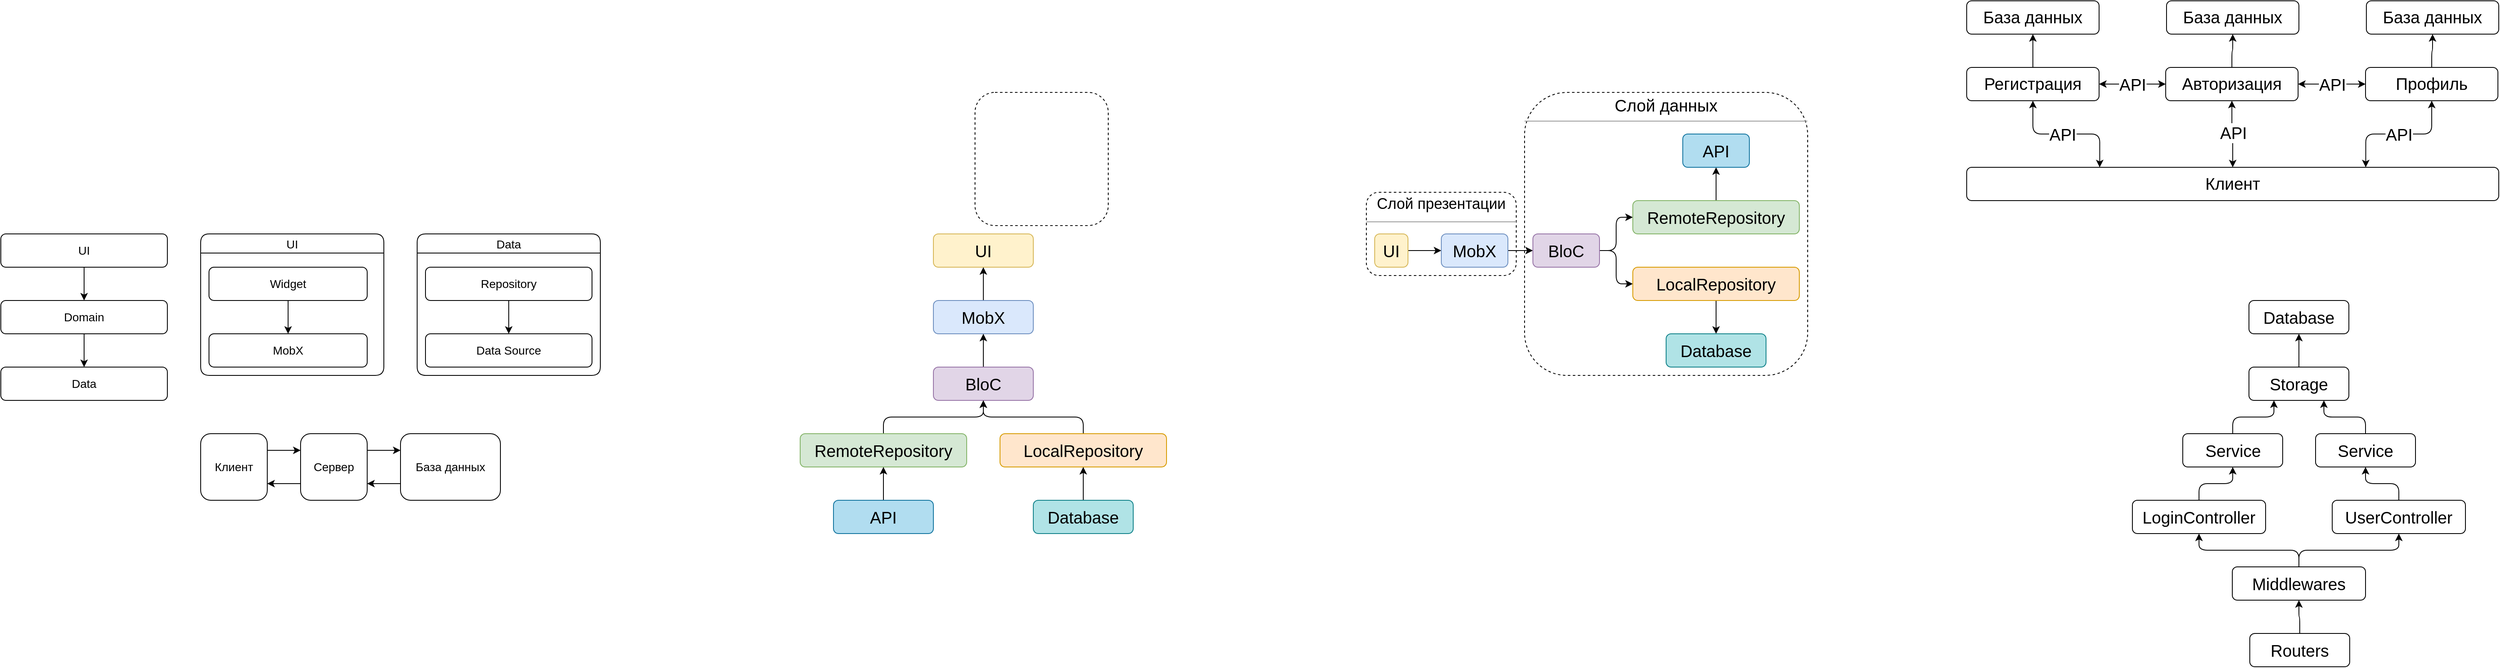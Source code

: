 <mxfile version="18.1.3" type="github">
  <diagram id="LPZCL1bj1sSWu9kygxX8" name="Page-1">
    <mxGraphModel dx="788" dy="1730" grid="1" gridSize="10" guides="1" tooltips="1" connect="1" arrows="1" fold="1" page="1" pageScale="1" pageWidth="827" pageHeight="1169" math="0" shadow="0">
      <root>
        <mxCell id="0" />
        <mxCell id="1" parent="0" />
        <mxCell id="qOLf-mq5q5zeJwDgDP6q-23" value="UI" style="swimlane;rounded=1;fontStyle=0;fontSize=14;" parent="1" vertex="1">
          <mxGeometry x="360" y="80" width="220" height="170" as="geometry" />
        </mxCell>
        <mxCell id="qOLf-mq5q5zeJwDgDP6q-24" value="&lt;font style=&quot;font-size: 14px&quot;&gt;MobX&lt;/font&gt;" style="rounded=1;whiteSpace=wrap;html=1;" parent="qOLf-mq5q5zeJwDgDP6q-23" vertex="1">
          <mxGeometry x="10" y="120" width="190" height="40" as="geometry" />
        </mxCell>
        <mxCell id="qOLf-mq5q5zeJwDgDP6q-13" value="&lt;font style=&quot;font-size: 14px&quot;&gt;Widget&lt;/font&gt;" style="rounded=1;whiteSpace=wrap;html=1;" parent="qOLf-mq5q5zeJwDgDP6q-23" vertex="1">
          <mxGeometry x="10" y="40" width="190" height="40" as="geometry" />
        </mxCell>
        <mxCell id="qOLf-mq5q5zeJwDgDP6q-25" value="" style="edgeStyle=orthogonalEdgeStyle;rounded=1;orthogonalLoop=1;jettySize=auto;html=1;" parent="qOLf-mq5q5zeJwDgDP6q-23" source="qOLf-mq5q5zeJwDgDP6q-13" target="qOLf-mq5q5zeJwDgDP6q-24" edge="1">
          <mxGeometry relative="1" as="geometry" />
        </mxCell>
        <mxCell id="qOLf-mq5q5zeJwDgDP6q-26" value="" style="group;rounded=1;" parent="1" vertex="1" connectable="0">
          <mxGeometry x="120" y="80" width="200" height="200" as="geometry" />
        </mxCell>
        <mxCell id="qOLf-mq5q5zeJwDgDP6q-1" value="&lt;font style=&quot;font-size: 14px&quot;&gt;UI&lt;/font&gt;" style="rounded=1;whiteSpace=wrap;html=1;" parent="qOLf-mq5q5zeJwDgDP6q-26" vertex="1">
          <mxGeometry width="200" height="40" as="geometry" />
        </mxCell>
        <mxCell id="qOLf-mq5q5zeJwDgDP6q-2" value="&lt;font style=&quot;font-size: 14px&quot;&gt;Domain&lt;/font&gt;" style="rounded=1;whiteSpace=wrap;html=1;" parent="qOLf-mq5q5zeJwDgDP6q-26" vertex="1">
          <mxGeometry y="80" width="200" height="40" as="geometry" />
        </mxCell>
        <mxCell id="qOLf-mq5q5zeJwDgDP6q-11" value="" style="edgeStyle=orthogonalEdgeStyle;rounded=1;orthogonalLoop=1;jettySize=auto;html=1;" parent="qOLf-mq5q5zeJwDgDP6q-26" source="qOLf-mq5q5zeJwDgDP6q-1" target="qOLf-mq5q5zeJwDgDP6q-2" edge="1">
          <mxGeometry relative="1" as="geometry" />
        </mxCell>
        <mxCell id="qOLf-mq5q5zeJwDgDP6q-3" value="&lt;font style=&quot;font-size: 14px&quot;&gt;Data&lt;/font&gt;" style="rounded=1;whiteSpace=wrap;html=1;" parent="qOLf-mq5q5zeJwDgDP6q-26" vertex="1">
          <mxGeometry y="160" width="200" height="40" as="geometry" />
        </mxCell>
        <mxCell id="qOLf-mq5q5zeJwDgDP6q-12" value="" style="edgeStyle=orthogonalEdgeStyle;rounded=1;orthogonalLoop=1;jettySize=auto;html=1;" parent="qOLf-mq5q5zeJwDgDP6q-26" source="qOLf-mq5q5zeJwDgDP6q-2" target="qOLf-mq5q5zeJwDgDP6q-3" edge="1">
          <mxGeometry relative="1" as="geometry" />
        </mxCell>
        <mxCell id="qOLf-mq5q5zeJwDgDP6q-27" value="Data" style="swimlane;rounded=1;fontStyle=0;fontSize=14;" parent="1" vertex="1">
          <mxGeometry x="620" y="80" width="220" height="170" as="geometry" />
        </mxCell>
        <mxCell id="qOLf-mq5q5zeJwDgDP6q-28" value="&lt;font style=&quot;font-size: 14px&quot;&gt;Data Source&lt;/font&gt;" style="rounded=1;whiteSpace=wrap;html=1;" parent="qOLf-mq5q5zeJwDgDP6q-27" vertex="1">
          <mxGeometry x="10" y="120" width="200" height="40" as="geometry" />
        </mxCell>
        <mxCell id="qOLf-mq5q5zeJwDgDP6q-29" value="&lt;font style=&quot;font-size: 14px&quot;&gt;Repository&lt;/font&gt;" style="rounded=1;whiteSpace=wrap;html=1;" parent="qOLf-mq5q5zeJwDgDP6q-27" vertex="1">
          <mxGeometry x="10" y="40" width="200" height="40" as="geometry" />
        </mxCell>
        <mxCell id="qOLf-mq5q5zeJwDgDP6q-30" value="" style="edgeStyle=orthogonalEdgeStyle;rounded=1;orthogonalLoop=1;jettySize=auto;html=1;" parent="qOLf-mq5q5zeJwDgDP6q-27" source="qOLf-mq5q5zeJwDgDP6q-29" target="qOLf-mq5q5zeJwDgDP6q-28" edge="1">
          <mxGeometry relative="1" as="geometry" />
        </mxCell>
        <mxCell id="Rb2n_aNkoKd0YVtxUsO5-4" style="edgeStyle=orthogonalEdgeStyle;rounded=1;orthogonalLoop=1;jettySize=auto;html=1;exitX=1;exitY=0.25;exitDx=0;exitDy=0;entryX=0;entryY=0.25;entryDx=0;entryDy=0;" parent="1" source="Rb2n_aNkoKd0YVtxUsO5-1" target="Rb2n_aNkoKd0YVtxUsO5-2" edge="1">
          <mxGeometry relative="1" as="geometry" />
        </mxCell>
        <mxCell id="Rb2n_aNkoKd0YVtxUsO5-1" value="&lt;font style=&quot;font-size: 14px;&quot;&gt;Клиент&lt;/font&gt;" style="rounded=1;whiteSpace=wrap;html=1;" parent="1" vertex="1">
          <mxGeometry x="360" y="320" width="80" height="80" as="geometry" />
        </mxCell>
        <mxCell id="Rb2n_aNkoKd0YVtxUsO5-5" style="edgeStyle=orthogonalEdgeStyle;rounded=1;orthogonalLoop=1;jettySize=auto;html=1;exitX=1;exitY=0.25;exitDx=0;exitDy=0;entryX=0;entryY=0.25;entryDx=0;entryDy=0;" parent="1" source="Rb2n_aNkoKd0YVtxUsO5-2" target="Rb2n_aNkoKd0YVtxUsO5-3" edge="1">
          <mxGeometry relative="1" as="geometry" />
        </mxCell>
        <mxCell id="Rb2n_aNkoKd0YVtxUsO5-7" style="edgeStyle=orthogonalEdgeStyle;rounded=1;orthogonalLoop=1;jettySize=auto;html=1;exitX=0;exitY=0.75;exitDx=0;exitDy=0;entryX=1;entryY=0.75;entryDx=0;entryDy=0;" parent="1" source="Rb2n_aNkoKd0YVtxUsO5-2" target="Rb2n_aNkoKd0YVtxUsO5-1" edge="1">
          <mxGeometry relative="1" as="geometry" />
        </mxCell>
        <mxCell id="Rb2n_aNkoKd0YVtxUsO5-2" value="&lt;font style=&quot;font-size: 14px;&quot;&gt;Сервер&lt;/font&gt;" style="rounded=1;whiteSpace=wrap;html=1;" parent="1" vertex="1">
          <mxGeometry x="480" y="320" width="80" height="80" as="geometry" />
        </mxCell>
        <mxCell id="Rb2n_aNkoKd0YVtxUsO5-6" style="edgeStyle=orthogonalEdgeStyle;rounded=1;orthogonalLoop=1;jettySize=auto;html=1;exitX=0;exitY=0.75;exitDx=0;exitDy=0;entryX=1;entryY=0.75;entryDx=0;entryDy=0;" parent="1" source="Rb2n_aNkoKd0YVtxUsO5-3" target="Rb2n_aNkoKd0YVtxUsO5-2" edge="1">
          <mxGeometry relative="1" as="geometry" />
        </mxCell>
        <mxCell id="Rb2n_aNkoKd0YVtxUsO5-3" value="&lt;font style=&quot;font-size: 14px;&quot;&gt;База данных&lt;/font&gt;" style="rounded=1;whiteSpace=wrap;html=1;" parent="1" vertex="1">
          <mxGeometry x="600" y="320" width="120" height="80" as="geometry" />
        </mxCell>
        <mxCell id="vffTMuuCBhIWsqTr6Ogg-1" value="&lt;font style=&quot;font-size: 20px;&quot;&gt;UI&lt;/font&gt;" style="rounded=1;whiteSpace=wrap;html=1;fillColor=#fff2cc;strokeColor=#d6b656;" parent="1" vertex="1">
          <mxGeometry x="1240" y="80" width="120" height="40" as="geometry" />
        </mxCell>
        <mxCell id="vffTMuuCBhIWsqTr6Ogg-8" value="" style="edgeStyle=orthogonalEdgeStyle;rounded=1;orthogonalLoop=1;jettySize=auto;html=1;" parent="1" source="vffTMuuCBhIWsqTr6Ogg-2" target="vffTMuuCBhIWsqTr6Ogg-1" edge="1">
          <mxGeometry relative="1" as="geometry" />
        </mxCell>
        <mxCell id="vffTMuuCBhIWsqTr6Ogg-2" value="&lt;font style=&quot;font-size: 20px;&quot;&gt;MobX&lt;/font&gt;" style="rounded=1;whiteSpace=wrap;html=1;fillColor=#dae8fc;strokeColor=#6c8ebf;" parent="1" vertex="1">
          <mxGeometry x="1240" y="160" width="120" height="40" as="geometry" />
        </mxCell>
        <mxCell id="vffTMuuCBhIWsqTr6Ogg-9" value="" style="edgeStyle=orthogonalEdgeStyle;rounded=1;orthogonalLoop=1;jettySize=auto;html=1;" parent="1" source="vffTMuuCBhIWsqTr6Ogg-3" target="vffTMuuCBhIWsqTr6Ogg-2" edge="1">
          <mxGeometry relative="1" as="geometry" />
        </mxCell>
        <mxCell id="vffTMuuCBhIWsqTr6Ogg-3" value="&lt;font style=&quot;font-size: 20px;&quot;&gt;BloC&lt;/font&gt;" style="rounded=1;whiteSpace=wrap;html=1;fillColor=#e1d5e7;strokeColor=#9673a6;" parent="1" vertex="1">
          <mxGeometry x="1240" y="240" width="120" height="40" as="geometry" />
        </mxCell>
        <mxCell id="vffTMuuCBhIWsqTr6Ogg-12" style="edgeStyle=orthogonalEdgeStyle;rounded=1;orthogonalLoop=1;jettySize=auto;html=1;entryX=0.5;entryY=1;entryDx=0;entryDy=0;fontSize=20;" parent="1" source="vffTMuuCBhIWsqTr6Ogg-4" target="vffTMuuCBhIWsqTr6Ogg-3" edge="1">
          <mxGeometry relative="1" as="geometry" />
        </mxCell>
        <mxCell id="vffTMuuCBhIWsqTr6Ogg-4" value="&lt;font style=&quot;font-size: 20px;&quot;&gt;RemoteRepository&lt;/font&gt;" style="rounded=1;whiteSpace=wrap;html=1;fillColor=#d5e8d4;strokeColor=#82b366;" parent="1" vertex="1">
          <mxGeometry x="1080" y="320" width="200" height="40" as="geometry" />
        </mxCell>
        <mxCell id="vffTMuuCBhIWsqTr6Ogg-13" style="edgeStyle=orthogonalEdgeStyle;rounded=1;orthogonalLoop=1;jettySize=auto;html=1;entryX=0.5;entryY=1;entryDx=0;entryDy=0;fontSize=20;" parent="1" source="vffTMuuCBhIWsqTr6Ogg-5" target="vffTMuuCBhIWsqTr6Ogg-3" edge="1">
          <mxGeometry relative="1" as="geometry" />
        </mxCell>
        <mxCell id="vffTMuuCBhIWsqTr6Ogg-5" value="&lt;font style=&quot;font-size: 20px;&quot;&gt;LocalRepository&lt;/font&gt;" style="rounded=1;whiteSpace=wrap;html=1;fillColor=#ffe6cc;strokeColor=#d79b00;" parent="1" vertex="1">
          <mxGeometry x="1320" y="320" width="200" height="40" as="geometry" />
        </mxCell>
        <mxCell id="vffTMuuCBhIWsqTr6Ogg-10" value="" style="edgeStyle=orthogonalEdgeStyle;rounded=1;orthogonalLoop=1;jettySize=auto;html=1;fontSize=20;" parent="1" source="vffTMuuCBhIWsqTr6Ogg-6" target="vffTMuuCBhIWsqTr6Ogg-4" edge="1">
          <mxGeometry relative="1" as="geometry" />
        </mxCell>
        <mxCell id="vffTMuuCBhIWsqTr6Ogg-6" value="&lt;font style=&quot;font-size: 20px;&quot;&gt;API&lt;/font&gt;" style="rounded=1;whiteSpace=wrap;html=1;fillColor=#b1ddf0;strokeColor=#10739e;" parent="1" vertex="1">
          <mxGeometry x="1120" y="400" width="120" height="40" as="geometry" />
        </mxCell>
        <mxCell id="vffTMuuCBhIWsqTr6Ogg-11" value="" style="edgeStyle=orthogonalEdgeStyle;rounded=1;orthogonalLoop=1;jettySize=auto;html=1;fontSize=20;" parent="1" source="vffTMuuCBhIWsqTr6Ogg-7" target="vffTMuuCBhIWsqTr6Ogg-5" edge="1">
          <mxGeometry relative="1" as="geometry" />
        </mxCell>
        <mxCell id="vffTMuuCBhIWsqTr6Ogg-7" value="&lt;font style=&quot;font-size: 20px;&quot;&gt;Database&lt;/font&gt;" style="rounded=1;whiteSpace=wrap;html=1;fillColor=#b0e3e6;strokeColor=#0e8088;" parent="1" vertex="1">
          <mxGeometry x="1360" y="400" width="120" height="40" as="geometry" />
        </mxCell>
        <mxCell id="vffTMuuCBhIWsqTr6Ogg-15" value="" style="rounded=1;whiteSpace=wrap;html=1;fontSize=20;fillColor=none;dashed=1;" parent="1" vertex="1">
          <mxGeometry x="1290" y="-90" width="160" height="160" as="geometry" />
        </mxCell>
        <mxCell id="vffTMuuCBhIWsqTr6Ogg-39" style="edgeStyle=orthogonalEdgeStyle;rounded=1;orthogonalLoop=1;jettySize=auto;html=1;entryX=0;entryY=0.5;entryDx=0;entryDy=0;fontSize=18;" parent="1" source="vffTMuuCBhIWsqTr6Ogg-16" target="vffTMuuCBhIWsqTr6Ogg-18" edge="1">
          <mxGeometry relative="1" as="geometry" />
        </mxCell>
        <mxCell id="vffTMuuCBhIWsqTr6Ogg-16" value="&lt;font style=&quot;font-size: 20px;&quot;&gt;UI&lt;/font&gt;" style="rounded=1;whiteSpace=wrap;html=1;fillColor=#fff2cc;strokeColor=#d6b656;" parent="1" vertex="1">
          <mxGeometry x="1770" y="80" width="40" height="40" as="geometry" />
        </mxCell>
        <mxCell id="vffTMuuCBhIWsqTr6Ogg-40" style="edgeStyle=orthogonalEdgeStyle;rounded=1;orthogonalLoop=1;jettySize=auto;html=1;entryX=0;entryY=0.5;entryDx=0;entryDy=0;fontSize=18;" parent="1" source="vffTMuuCBhIWsqTr6Ogg-18" target="vffTMuuCBhIWsqTr6Ogg-20" edge="1">
          <mxGeometry relative="1" as="geometry" />
        </mxCell>
        <mxCell id="vffTMuuCBhIWsqTr6Ogg-18" value="&lt;font style=&quot;font-size: 20px;&quot;&gt;MobX&lt;/font&gt;" style="rounded=1;whiteSpace=wrap;html=1;fillColor=#dae8fc;strokeColor=#6c8ebf;" parent="1" vertex="1">
          <mxGeometry x="1850" y="80" width="80" height="40" as="geometry" />
        </mxCell>
        <mxCell id="vffTMuuCBhIWsqTr6Ogg-43" style="edgeStyle=orthogonalEdgeStyle;rounded=1;orthogonalLoop=1;jettySize=auto;html=1;entryX=0;entryY=0.5;entryDx=0;entryDy=0;fontSize=18;" parent="1" source="vffTMuuCBhIWsqTr6Ogg-20" target="vffTMuuCBhIWsqTr6Ogg-24" edge="1">
          <mxGeometry relative="1" as="geometry" />
        </mxCell>
        <mxCell id="vffTMuuCBhIWsqTr6Ogg-44" style="edgeStyle=orthogonalEdgeStyle;rounded=1;orthogonalLoop=1;jettySize=auto;html=1;entryX=0;entryY=0.5;entryDx=0;entryDy=0;fontSize=18;" parent="1" source="vffTMuuCBhIWsqTr6Ogg-20" target="vffTMuuCBhIWsqTr6Ogg-22" edge="1">
          <mxGeometry relative="1" as="geometry" />
        </mxCell>
        <mxCell id="vffTMuuCBhIWsqTr6Ogg-20" value="&lt;font style=&quot;font-size: 20px;&quot;&gt;BloC&lt;/font&gt;" style="rounded=1;whiteSpace=wrap;html=1;fillColor=#e1d5e7;strokeColor=#9673a6;" parent="1" vertex="1">
          <mxGeometry x="1960" y="80" width="80" height="40" as="geometry" />
        </mxCell>
        <mxCell id="vffTMuuCBhIWsqTr6Ogg-41" style="edgeStyle=orthogonalEdgeStyle;rounded=1;orthogonalLoop=1;jettySize=auto;html=1;entryX=0.5;entryY=1;entryDx=0;entryDy=0;fontSize=18;" parent="1" source="vffTMuuCBhIWsqTr6Ogg-22" target="vffTMuuCBhIWsqTr6Ogg-26" edge="1">
          <mxGeometry relative="1" as="geometry" />
        </mxCell>
        <mxCell id="vffTMuuCBhIWsqTr6Ogg-22" value="&lt;font style=&quot;font-size: 20px;&quot;&gt;RemoteRepository&lt;/font&gt;" style="rounded=1;whiteSpace=wrap;html=1;fillColor=#d5e8d4;strokeColor=#82b366;" parent="1" vertex="1">
          <mxGeometry x="2080" y="40" width="200" height="40" as="geometry" />
        </mxCell>
        <mxCell id="vffTMuuCBhIWsqTr6Ogg-42" style="edgeStyle=orthogonalEdgeStyle;rounded=1;orthogonalLoop=1;jettySize=auto;html=1;entryX=0.5;entryY=0;entryDx=0;entryDy=0;fontSize=18;" parent="1" source="vffTMuuCBhIWsqTr6Ogg-24" target="vffTMuuCBhIWsqTr6Ogg-28" edge="1">
          <mxGeometry relative="1" as="geometry" />
        </mxCell>
        <mxCell id="vffTMuuCBhIWsqTr6Ogg-24" value="&lt;font style=&quot;font-size: 20px;&quot;&gt;LocalRepository&lt;/font&gt;" style="rounded=1;whiteSpace=wrap;html=1;fillColor=#ffe6cc;strokeColor=#d79b00;" parent="1" vertex="1">
          <mxGeometry x="2080" y="120" width="200" height="40" as="geometry" />
        </mxCell>
        <mxCell id="vffTMuuCBhIWsqTr6Ogg-26" value="&lt;font style=&quot;font-size: 20px;&quot;&gt;API&lt;/font&gt;" style="rounded=1;whiteSpace=wrap;html=1;fillColor=#b1ddf0;strokeColor=#10739e;" parent="1" vertex="1">
          <mxGeometry x="2140" y="-40" width="80" height="40" as="geometry" />
        </mxCell>
        <mxCell id="vffTMuuCBhIWsqTr6Ogg-28" value="&lt;font style=&quot;font-size: 20px;&quot;&gt;Database&lt;/font&gt;" style="rounded=1;whiteSpace=wrap;html=1;fillColor=#b0e3e6;strokeColor=#0e8088;" parent="1" vertex="1">
          <mxGeometry x="2120" y="200" width="120" height="40" as="geometry" />
        </mxCell>
        <mxCell id="vffTMuuCBhIWsqTr6Ogg-34" value="&lt;p style=&quot;margin: 4px 0px 0px; text-align: center; font-size: 18px;&quot;&gt;&lt;font style=&quot;font-size: 18px;&quot;&gt;Слой&lt;b&gt; &lt;/b&gt;презентации&lt;/font&gt;&lt;/p&gt;&lt;hr style=&quot;font-size: 18px;&quot; size=&quot;1&quot;&gt;&lt;div style=&quot;height: 2px; font-size: 18px;&quot;&gt;&lt;/div&gt;" style="verticalAlign=top;align=left;overflow=fill;fontSize=12;fontFamily=Helvetica;html=1;rounded=1;dashed=1;fillColor=none;" parent="1" vertex="1">
          <mxGeometry x="1760" y="30" width="180" height="100" as="geometry" />
        </mxCell>
        <mxCell id="vffTMuuCBhIWsqTr6Ogg-35" value="&lt;p style=&quot;margin:0px;margin-top:4px;text-align:center;&quot;&gt;&lt;span style=&quot;font-size: 20px;&quot;&gt;Слой данных&lt;/span&gt;&lt;/p&gt;&lt;hr size=&quot;1&quot;&gt;&lt;div style=&quot;height:2px;&quot;&gt;&lt;/div&gt;" style="verticalAlign=top;align=left;overflow=fill;fontSize=12;fontFamily=Helvetica;html=1;rounded=1;dashed=1;fillColor=none;" parent="1" vertex="1">
          <mxGeometry x="1950" y="-90" width="340" height="340" as="geometry" />
        </mxCell>
        <mxCell id="vffTMuuCBhIWsqTr6Ogg-54" style="edgeStyle=orthogonalEdgeStyle;rounded=1;orthogonalLoop=1;jettySize=auto;html=1;entryX=0.25;entryY=0;entryDx=0;entryDy=0;fontSize=20;strokeColor=default;startArrow=classic;startFill=1;" parent="1" source="vffTMuuCBhIWsqTr6Ogg-45" target="vffTMuuCBhIWsqTr6Ogg-51" edge="1">
          <mxGeometry relative="1" as="geometry" />
        </mxCell>
        <mxCell id="vffTMuuCBhIWsqTr6Ogg-57" value="API" style="edgeLabel;html=1;align=center;verticalAlign=middle;resizable=0;points=[];fontSize=20;rounded=1;" parent="vffTMuuCBhIWsqTr6Ogg-54" vertex="1" connectable="0">
          <mxGeometry x="-0.056" relative="1" as="geometry">
            <mxPoint as="offset" />
          </mxGeometry>
        </mxCell>
        <mxCell id="vffTMuuCBhIWsqTr6Ogg-66" style="edgeStyle=orthogonalEdgeStyle;rounded=1;orthogonalLoop=1;jettySize=auto;html=1;entryX=0.5;entryY=1;entryDx=0;entryDy=0;fontSize=20;startArrow=none;startFill=0;strokeColor=default;" parent="1" source="vffTMuuCBhIWsqTr6Ogg-45" target="vffTMuuCBhIWsqTr6Ogg-48" edge="1">
          <mxGeometry relative="1" as="geometry" />
        </mxCell>
        <mxCell id="vffTMuuCBhIWsqTr6Ogg-45" value="&lt;font style=&quot;font-size: 20px;&quot;&gt;Регистрация&lt;/font&gt;" style="rounded=1;whiteSpace=wrap;html=1;fontSize=18;" parent="1" vertex="1">
          <mxGeometry x="2481" y="-120" width="159" height="40" as="geometry" />
        </mxCell>
        <mxCell id="vffTMuuCBhIWsqTr6Ogg-56" style="edgeStyle=orthogonalEdgeStyle;rounded=1;orthogonalLoop=1;jettySize=auto;html=1;entryX=0.5;entryY=0;entryDx=0;entryDy=0;fontSize=20;startArrow=classic;startFill=1;" parent="1" source="vffTMuuCBhIWsqTr6Ogg-46" target="vffTMuuCBhIWsqTr6Ogg-51" edge="1">
          <mxGeometry relative="1" as="geometry" />
        </mxCell>
        <mxCell id="vffTMuuCBhIWsqTr6Ogg-58" value="API" style="edgeLabel;html=1;align=center;verticalAlign=middle;resizable=0;points=[];fontSize=20;rounded=1;" parent="vffTMuuCBhIWsqTr6Ogg-56" vertex="1" connectable="0">
          <mxGeometry x="-0.074" y="1" relative="1" as="geometry">
            <mxPoint as="offset" />
          </mxGeometry>
        </mxCell>
        <mxCell id="vffTMuuCBhIWsqTr6Ogg-61" value="API" style="edgeStyle=orthogonalEdgeStyle;rounded=1;orthogonalLoop=1;jettySize=auto;html=1;entryX=1;entryY=0.5;entryDx=0;entryDy=0;fontSize=20;startArrow=classic;startFill=1;strokeColor=default;" parent="1" source="vffTMuuCBhIWsqTr6Ogg-46" target="vffTMuuCBhIWsqTr6Ogg-45" edge="1">
          <mxGeometry relative="1" as="geometry" />
        </mxCell>
        <mxCell id="vffTMuuCBhIWsqTr6Ogg-62" value="API" style="edgeStyle=orthogonalEdgeStyle;rounded=1;orthogonalLoop=1;jettySize=auto;html=1;entryX=0;entryY=0.5;entryDx=0;entryDy=0;fontSize=20;startArrow=classic;startFill=1;strokeColor=default;" parent="1" source="vffTMuuCBhIWsqTr6Ogg-46" target="vffTMuuCBhIWsqTr6Ogg-47" edge="1">
          <mxGeometry relative="1" as="geometry" />
        </mxCell>
        <mxCell id="vffTMuuCBhIWsqTr6Ogg-64" style="edgeStyle=orthogonalEdgeStyle;rounded=1;orthogonalLoop=1;jettySize=auto;html=1;entryX=0.5;entryY=1;entryDx=0;entryDy=0;fontSize=20;startArrow=none;startFill=0;strokeColor=default;" parent="1" source="vffTMuuCBhIWsqTr6Ogg-46" target="vffTMuuCBhIWsqTr6Ogg-52" edge="1">
          <mxGeometry relative="1" as="geometry" />
        </mxCell>
        <mxCell id="vffTMuuCBhIWsqTr6Ogg-46" value="&lt;font style=&quot;font-size: 20px;&quot;&gt;Авторизация&lt;/font&gt;" style="rounded=1;whiteSpace=wrap;html=1;fontSize=18;" parent="1" vertex="1">
          <mxGeometry x="2720" y="-120" width="159" height="40" as="geometry" />
        </mxCell>
        <mxCell id="vffTMuuCBhIWsqTr6Ogg-55" style="edgeStyle=orthogonalEdgeStyle;rounded=1;orthogonalLoop=1;jettySize=auto;html=1;entryX=0.75;entryY=0;entryDx=0;entryDy=0;fontSize=20;startArrow=classic;startFill=1;" parent="1" source="vffTMuuCBhIWsqTr6Ogg-47" target="vffTMuuCBhIWsqTr6Ogg-51" edge="1">
          <mxGeometry relative="1" as="geometry" />
        </mxCell>
        <mxCell id="vffTMuuCBhIWsqTr6Ogg-59" value="API" style="edgeLabel;html=1;align=center;verticalAlign=middle;resizable=0;points=[];fontSize=20;rounded=1;" parent="vffTMuuCBhIWsqTr6Ogg-55" vertex="1" connectable="0">
          <mxGeometry x="0.005" relative="1" as="geometry">
            <mxPoint as="offset" />
          </mxGeometry>
        </mxCell>
        <mxCell id="vffTMuuCBhIWsqTr6Ogg-63" style="edgeStyle=orthogonalEdgeStyle;rounded=1;orthogonalLoop=1;jettySize=auto;html=1;entryX=0.5;entryY=1;entryDx=0;entryDy=0;fontSize=20;startArrow=none;startFill=0;strokeColor=default;" parent="1" source="vffTMuuCBhIWsqTr6Ogg-47" target="vffTMuuCBhIWsqTr6Ogg-53" edge="1">
          <mxGeometry relative="1" as="geometry" />
        </mxCell>
        <mxCell id="vffTMuuCBhIWsqTr6Ogg-47" value="&lt;font style=&quot;font-size: 20px;&quot;&gt;Профиль&lt;/font&gt;" style="rounded=1;whiteSpace=wrap;html=1;fontSize=18;" parent="1" vertex="1">
          <mxGeometry x="2960" y="-120" width="159" height="40" as="geometry" />
        </mxCell>
        <mxCell id="vffTMuuCBhIWsqTr6Ogg-48" value="&lt;font style=&quot;font-size: 20px;&quot;&gt;База данных&lt;/font&gt;" style="rounded=1;whiteSpace=wrap;html=1;fontSize=18;" parent="1" vertex="1">
          <mxGeometry x="2481" y="-200" width="159" height="40" as="geometry" />
        </mxCell>
        <mxCell id="vffTMuuCBhIWsqTr6Ogg-51" value="&lt;font style=&quot;font-size: 20px;&quot;&gt;Клиент&lt;/font&gt;" style="rounded=1;whiteSpace=wrap;html=1;fontSize=18;" parent="1" vertex="1">
          <mxGeometry x="2481" width="639" height="40" as="geometry" />
        </mxCell>
        <mxCell id="vffTMuuCBhIWsqTr6Ogg-52" value="&lt;font style=&quot;font-size: 20px;&quot;&gt;База данных&lt;/font&gt;" style="rounded=1;whiteSpace=wrap;html=1;fontSize=18;" parent="1" vertex="1">
          <mxGeometry x="2721" y="-200" width="159" height="40" as="geometry" />
        </mxCell>
        <mxCell id="vffTMuuCBhIWsqTr6Ogg-53" value="&lt;font style=&quot;font-size: 20px;&quot;&gt;База данных&lt;/font&gt;" style="rounded=1;whiteSpace=wrap;html=1;fontSize=18;" parent="1" vertex="1">
          <mxGeometry x="2961" y="-200" width="159" height="40" as="geometry" />
        </mxCell>
        <mxCell id="yS9KY37kt2uK0ZD4EyS9-17" style="edgeStyle=orthogonalEdgeStyle;rounded=1;orthogonalLoop=1;jettySize=auto;html=1;entryX=0.5;entryY=1;entryDx=0;entryDy=0;fontSize=20;" edge="1" parent="1" source="yS9KY37kt2uK0ZD4EyS9-1" target="yS9KY37kt2uK0ZD4EyS9-6">
          <mxGeometry relative="1" as="geometry" />
        </mxCell>
        <mxCell id="yS9KY37kt2uK0ZD4EyS9-1" value="&lt;font style=&quot;font-size: 20px;&quot;&gt;Storage&lt;/font&gt;" style="rounded=1;whiteSpace=wrap;html=1;" vertex="1" parent="1">
          <mxGeometry x="2820" y="240" width="120" height="40" as="geometry" />
        </mxCell>
        <mxCell id="yS9KY37kt2uK0ZD4EyS9-20" style="edgeStyle=orthogonalEdgeStyle;rounded=1;orthogonalLoop=1;jettySize=auto;html=1;entryX=0.5;entryY=1;entryDx=0;entryDy=0;fontSize=20;" edge="1" parent="1" source="yS9KY37kt2uK0ZD4EyS9-2" target="yS9KY37kt2uK0ZD4EyS9-18">
          <mxGeometry relative="1" as="geometry" />
        </mxCell>
        <mxCell id="yS9KY37kt2uK0ZD4EyS9-2" value="&lt;font style=&quot;font-size: 20px;&quot;&gt;LoginController&lt;/font&gt;" style="rounded=1;whiteSpace=wrap;html=1;" vertex="1" parent="1">
          <mxGeometry x="2680" y="400" width="160" height="40" as="geometry" />
        </mxCell>
        <mxCell id="yS9KY37kt2uK0ZD4EyS9-21" style="edgeStyle=orthogonalEdgeStyle;rounded=1;orthogonalLoop=1;jettySize=auto;html=1;entryX=0.5;entryY=1;entryDx=0;entryDy=0;fontSize=20;" edge="1" parent="1" source="yS9KY37kt2uK0ZD4EyS9-3" target="yS9KY37kt2uK0ZD4EyS9-19">
          <mxGeometry relative="1" as="geometry" />
        </mxCell>
        <mxCell id="yS9KY37kt2uK0ZD4EyS9-3" value="&lt;font style=&quot;font-size: 20px;&quot;&gt;UserController&lt;/font&gt;" style="rounded=1;whiteSpace=wrap;html=1;" vertex="1" parent="1">
          <mxGeometry x="2920" y="400" width="160" height="40" as="geometry" />
        </mxCell>
        <mxCell id="yS9KY37kt2uK0ZD4EyS9-14" style="edgeStyle=orthogonalEdgeStyle;rounded=1;orthogonalLoop=1;jettySize=auto;html=1;entryX=0.5;entryY=1;entryDx=0;entryDy=0;fontSize=20;" edge="1" parent="1" source="yS9KY37kt2uK0ZD4EyS9-4" target="yS9KY37kt2uK0ZD4EyS9-5">
          <mxGeometry relative="1" as="geometry" />
        </mxCell>
        <mxCell id="yS9KY37kt2uK0ZD4EyS9-4" value="&lt;font style=&quot;font-size: 20px;&quot;&gt;Routers&lt;/font&gt;" style="rounded=1;whiteSpace=wrap;html=1;" vertex="1" parent="1">
          <mxGeometry x="2821" y="560" width="120" height="40" as="geometry" />
        </mxCell>
        <mxCell id="yS9KY37kt2uK0ZD4EyS9-15" style="edgeStyle=orthogonalEdgeStyle;rounded=1;orthogonalLoop=1;jettySize=auto;html=1;entryX=0.5;entryY=1;entryDx=0;entryDy=0;fontSize=20;" edge="1" parent="1" source="yS9KY37kt2uK0ZD4EyS9-5" target="yS9KY37kt2uK0ZD4EyS9-3">
          <mxGeometry relative="1" as="geometry" />
        </mxCell>
        <mxCell id="yS9KY37kt2uK0ZD4EyS9-16" style="edgeStyle=orthogonalEdgeStyle;rounded=1;orthogonalLoop=1;jettySize=auto;html=1;entryX=0.5;entryY=1;entryDx=0;entryDy=0;fontSize=20;" edge="1" parent="1" source="yS9KY37kt2uK0ZD4EyS9-5" target="yS9KY37kt2uK0ZD4EyS9-2">
          <mxGeometry relative="1" as="geometry" />
        </mxCell>
        <mxCell id="yS9KY37kt2uK0ZD4EyS9-5" value="&lt;font style=&quot;font-size: 20px;&quot;&gt;Middlewares&lt;/font&gt;" style="rounded=1;whiteSpace=wrap;html=1;" vertex="1" parent="1">
          <mxGeometry x="2800" y="480" width="160" height="40" as="geometry" />
        </mxCell>
        <mxCell id="yS9KY37kt2uK0ZD4EyS9-6" value="&lt;font style=&quot;font-size: 20px;&quot;&gt;Database&lt;/font&gt;" style="rounded=1;whiteSpace=wrap;html=1;" vertex="1" parent="1">
          <mxGeometry x="2820" y="160" width="120" height="40" as="geometry" />
        </mxCell>
        <mxCell id="yS9KY37kt2uK0ZD4EyS9-25" style="edgeStyle=orthogonalEdgeStyle;rounded=1;orthogonalLoop=1;jettySize=auto;html=1;entryX=0.25;entryY=1;entryDx=0;entryDy=0;fontSize=20;" edge="1" parent="1" source="yS9KY37kt2uK0ZD4EyS9-18" target="yS9KY37kt2uK0ZD4EyS9-1">
          <mxGeometry relative="1" as="geometry" />
        </mxCell>
        <mxCell id="yS9KY37kt2uK0ZD4EyS9-18" value="&lt;font style=&quot;font-size: 20px;&quot;&gt;Service&lt;/font&gt;" style="rounded=1;whiteSpace=wrap;html=1;" vertex="1" parent="1">
          <mxGeometry x="2740.5" y="320" width="120" height="40" as="geometry" />
        </mxCell>
        <mxCell id="yS9KY37kt2uK0ZD4EyS9-24" style="edgeStyle=orthogonalEdgeStyle;rounded=1;orthogonalLoop=1;jettySize=auto;html=1;entryX=0.75;entryY=1;entryDx=0;entryDy=0;fontSize=20;" edge="1" parent="1" source="yS9KY37kt2uK0ZD4EyS9-19" target="yS9KY37kt2uK0ZD4EyS9-1">
          <mxGeometry relative="1" as="geometry" />
        </mxCell>
        <mxCell id="yS9KY37kt2uK0ZD4EyS9-19" value="&lt;font style=&quot;font-size: 20px;&quot;&gt;Service&lt;/font&gt;" style="rounded=1;whiteSpace=wrap;html=1;" vertex="1" parent="1">
          <mxGeometry x="2900" y="320" width="120" height="40" as="geometry" />
        </mxCell>
      </root>
    </mxGraphModel>
  </diagram>
</mxfile>
